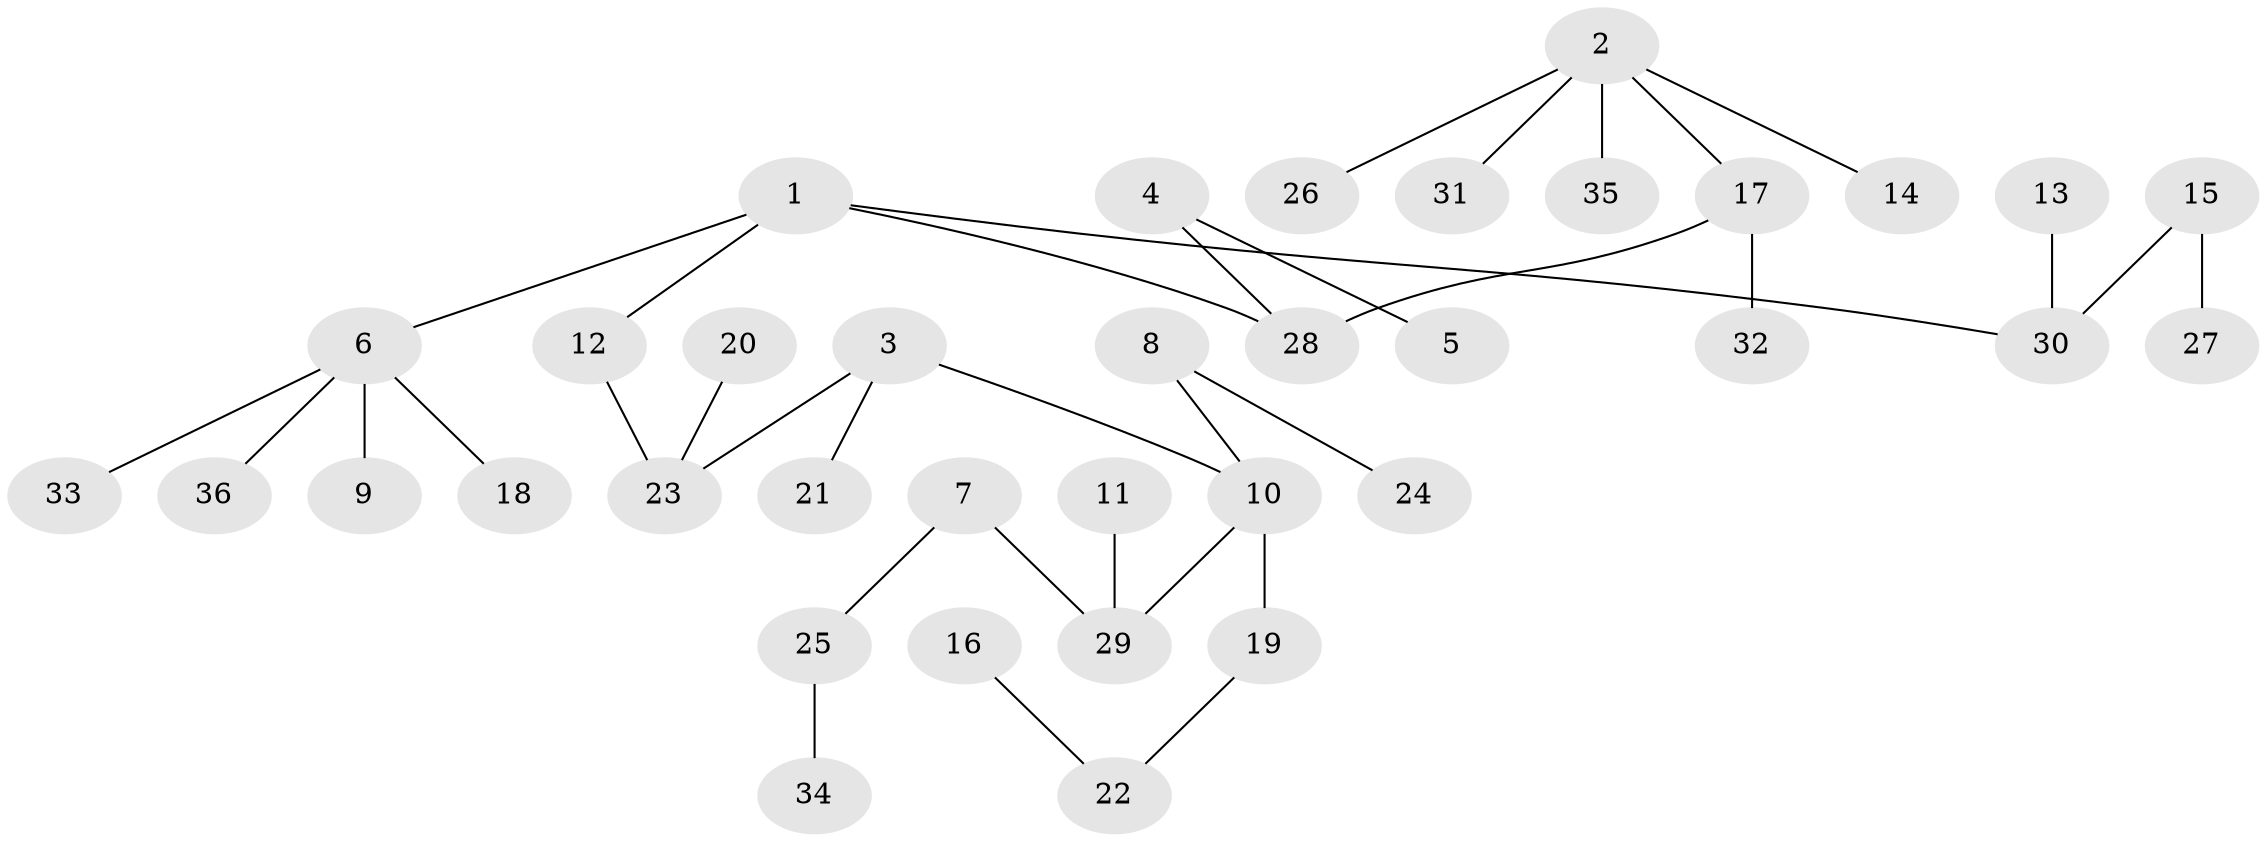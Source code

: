 // original degree distribution, {3: 0.10227272727272728, 4: 0.045454545454545456, 5: 0.07954545454545454, 1: 0.5, 2: 0.26136363636363635, 6: 0.011363636363636364}
// Generated by graph-tools (version 1.1) at 2025/37/03/04/25 23:37:16]
// undirected, 36 vertices, 35 edges
graph export_dot {
  node [color=gray90,style=filled];
  1;
  2;
  3;
  4;
  5;
  6;
  7;
  8;
  9;
  10;
  11;
  12;
  13;
  14;
  15;
  16;
  17;
  18;
  19;
  20;
  21;
  22;
  23;
  24;
  25;
  26;
  27;
  28;
  29;
  30;
  31;
  32;
  33;
  34;
  35;
  36;
  1 -- 6 [weight=1.0];
  1 -- 12 [weight=1.0];
  1 -- 28 [weight=1.0];
  1 -- 30 [weight=1.0];
  2 -- 14 [weight=1.0];
  2 -- 17 [weight=1.0];
  2 -- 26 [weight=1.0];
  2 -- 31 [weight=1.0];
  2 -- 35 [weight=1.0];
  3 -- 10 [weight=1.0];
  3 -- 21 [weight=1.0];
  3 -- 23 [weight=1.0];
  4 -- 5 [weight=1.0];
  4 -- 28 [weight=1.0];
  6 -- 9 [weight=1.0];
  6 -- 18 [weight=1.0];
  6 -- 33 [weight=1.0];
  6 -- 36 [weight=1.0];
  7 -- 25 [weight=1.0];
  7 -- 29 [weight=1.0];
  8 -- 10 [weight=1.0];
  8 -- 24 [weight=1.0];
  10 -- 19 [weight=1.0];
  10 -- 29 [weight=1.0];
  11 -- 29 [weight=1.0];
  12 -- 23 [weight=1.0];
  13 -- 30 [weight=1.0];
  15 -- 27 [weight=1.0];
  15 -- 30 [weight=1.0];
  16 -- 22 [weight=1.0];
  17 -- 28 [weight=1.0];
  17 -- 32 [weight=1.0];
  19 -- 22 [weight=1.0];
  20 -- 23 [weight=1.0];
  25 -- 34 [weight=1.0];
}
